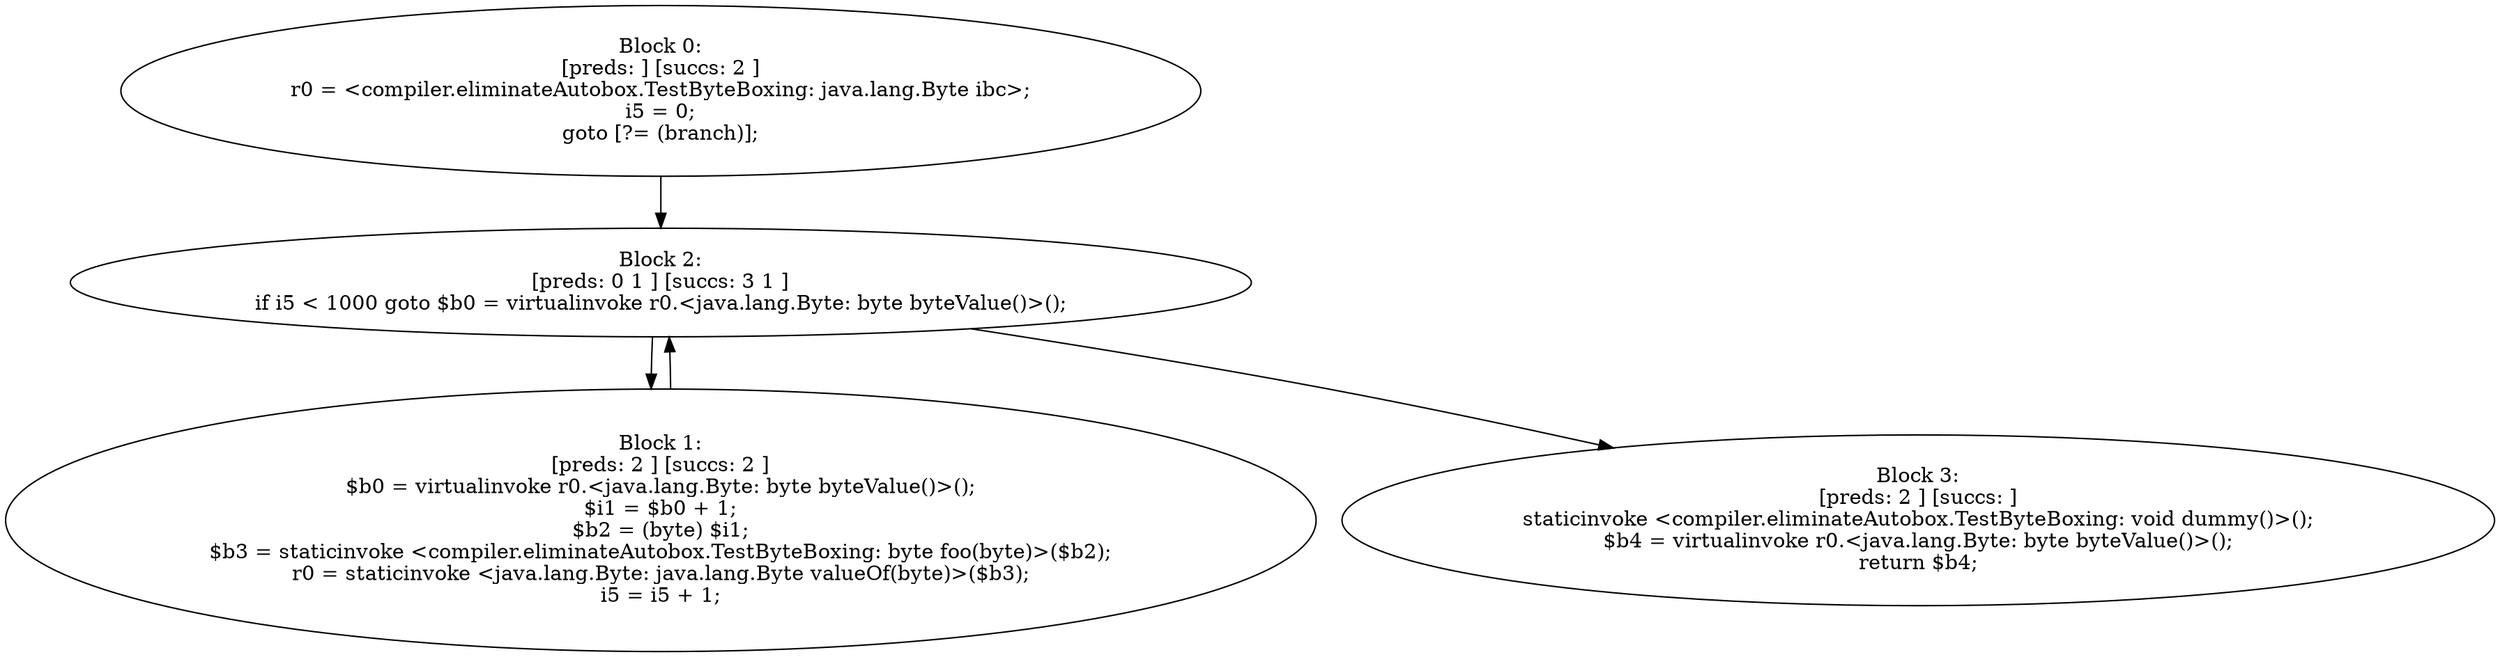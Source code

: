 digraph "unitGraph" {
    "Block 0:
[preds: ] [succs: 2 ]
r0 = <compiler.eliminateAutobox.TestByteBoxing: java.lang.Byte ibc>;
i5 = 0;
goto [?= (branch)];
"
    "Block 1:
[preds: 2 ] [succs: 2 ]
$b0 = virtualinvoke r0.<java.lang.Byte: byte byteValue()>();
$i1 = $b0 + 1;
$b2 = (byte) $i1;
$b3 = staticinvoke <compiler.eliminateAutobox.TestByteBoxing: byte foo(byte)>($b2);
r0 = staticinvoke <java.lang.Byte: java.lang.Byte valueOf(byte)>($b3);
i5 = i5 + 1;
"
    "Block 2:
[preds: 0 1 ] [succs: 3 1 ]
if i5 < 1000 goto $b0 = virtualinvoke r0.<java.lang.Byte: byte byteValue()>();
"
    "Block 3:
[preds: 2 ] [succs: ]
staticinvoke <compiler.eliminateAutobox.TestByteBoxing: void dummy()>();
$b4 = virtualinvoke r0.<java.lang.Byte: byte byteValue()>();
return $b4;
"
    "Block 0:
[preds: ] [succs: 2 ]
r0 = <compiler.eliminateAutobox.TestByteBoxing: java.lang.Byte ibc>;
i5 = 0;
goto [?= (branch)];
"->"Block 2:
[preds: 0 1 ] [succs: 3 1 ]
if i5 < 1000 goto $b0 = virtualinvoke r0.<java.lang.Byte: byte byteValue()>();
";
    "Block 1:
[preds: 2 ] [succs: 2 ]
$b0 = virtualinvoke r0.<java.lang.Byte: byte byteValue()>();
$i1 = $b0 + 1;
$b2 = (byte) $i1;
$b3 = staticinvoke <compiler.eliminateAutobox.TestByteBoxing: byte foo(byte)>($b2);
r0 = staticinvoke <java.lang.Byte: java.lang.Byte valueOf(byte)>($b3);
i5 = i5 + 1;
"->"Block 2:
[preds: 0 1 ] [succs: 3 1 ]
if i5 < 1000 goto $b0 = virtualinvoke r0.<java.lang.Byte: byte byteValue()>();
";
    "Block 2:
[preds: 0 1 ] [succs: 3 1 ]
if i5 < 1000 goto $b0 = virtualinvoke r0.<java.lang.Byte: byte byteValue()>();
"->"Block 3:
[preds: 2 ] [succs: ]
staticinvoke <compiler.eliminateAutobox.TestByteBoxing: void dummy()>();
$b4 = virtualinvoke r0.<java.lang.Byte: byte byteValue()>();
return $b4;
";
    "Block 2:
[preds: 0 1 ] [succs: 3 1 ]
if i5 < 1000 goto $b0 = virtualinvoke r0.<java.lang.Byte: byte byteValue()>();
"->"Block 1:
[preds: 2 ] [succs: 2 ]
$b0 = virtualinvoke r0.<java.lang.Byte: byte byteValue()>();
$i1 = $b0 + 1;
$b2 = (byte) $i1;
$b3 = staticinvoke <compiler.eliminateAutobox.TestByteBoxing: byte foo(byte)>($b2);
r0 = staticinvoke <java.lang.Byte: java.lang.Byte valueOf(byte)>($b3);
i5 = i5 + 1;
";
}
